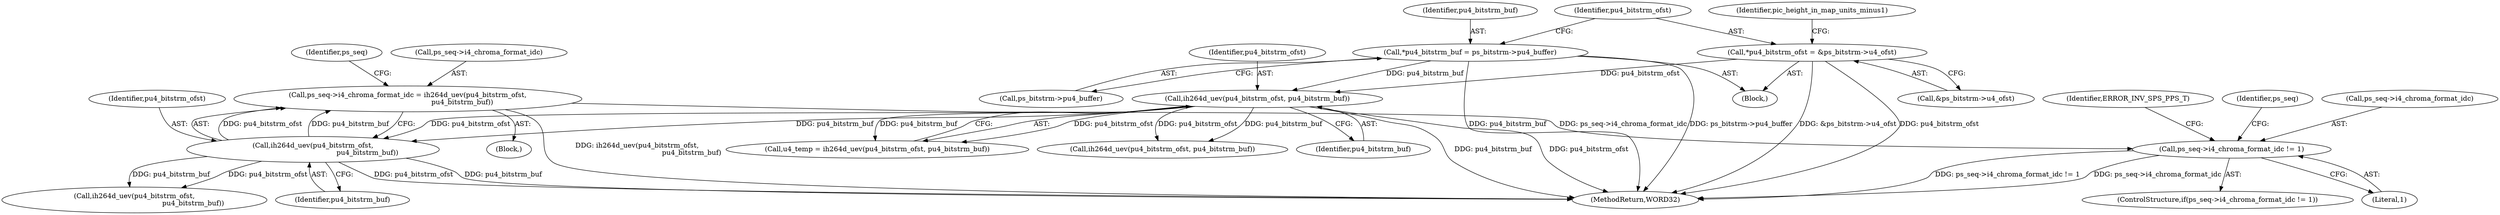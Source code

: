 digraph "0_Android_42cf02965b11c397dd37a0063e683cef005bc0ae@pointer" {
"1000418" [label="(Call,ps_seq->i4_chroma_format_idc = ih264d_uev(pu4_bitstrm_ofst,\n                                                  pu4_bitstrm_buf))"];
"1000422" [label="(Call,ih264d_uev(pu4_bitstrm_ofst,\n                                                  pu4_bitstrm_buf))"];
"1000299" [label="(Call,ih264d_uev(pu4_bitstrm_ofst, pu4_bitstrm_buf))"];
"1000183" [label="(Call,*pu4_bitstrm_ofst = &ps_bitstrm->u4_ofst)"];
"1000177" [label="(Call,*pu4_bitstrm_buf = ps_bitstrm->pu4_buffer)"];
"1000426" [label="(Call,ps_seq->i4_chroma_format_idc != 1)"];
"1000177" [label="(Call,*pu4_bitstrm_buf = ps_bitstrm->pu4_buffer)"];
"1000417" [label="(Block,)"];
"1000166" [label="(Block,)"];
"1000427" [label="(Call,ps_seq->i4_chroma_format_idc)"];
"1000178" [label="(Identifier,pu4_bitstrm_buf)"];
"1000438" [label="(Call,ih264d_uev(pu4_bitstrm_ofst,\n                                                      pu4_bitstrm_buf))"];
"1000418" [label="(Call,ps_seq->i4_chroma_format_idc = ih264d_uev(pu4_bitstrm_ofst,\n                                                  pu4_bitstrm_buf))"];
"1001477" [label="(MethodReturn,WORD32)"];
"1000423" [label="(Identifier,pu4_bitstrm_ofst)"];
"1000184" [label="(Identifier,pu4_bitstrm_ofst)"];
"1000299" [label="(Call,ih264d_uev(pu4_bitstrm_ofst, pu4_bitstrm_buf))"];
"1000424" [label="(Identifier,pu4_bitstrm_buf)"];
"1000197" [label="(Identifier,pic_height_in_map_units_minus1)"];
"1000419" [label="(Call,ps_seq->i4_chroma_format_idc)"];
"1000425" [label="(ControlStructure,if(ps_seq->i4_chroma_format_idc != 1))"];
"1000297" [label="(Call,u4_temp = ih264d_uev(pu4_bitstrm_ofst, pu4_bitstrm_buf))"];
"1000433" [label="(Identifier,ERROR_INV_SPS_PPS_T)"];
"1000301" [label="(Identifier,pu4_bitstrm_buf)"];
"1000300" [label="(Identifier,pu4_bitstrm_ofst)"];
"1000569" [label="(Call,ih264d_uev(pu4_bitstrm_ofst, pu4_bitstrm_buf))"];
"1000183" [label="(Call,*pu4_bitstrm_ofst = &ps_bitstrm->u4_ofst)"];
"1000426" [label="(Call,ps_seq->i4_chroma_format_idc != 1)"];
"1000422" [label="(Call,ih264d_uev(pu4_bitstrm_ofst,\n                                                  pu4_bitstrm_buf))"];
"1000436" [label="(Identifier,ps_seq)"];
"1000185" [label="(Call,&ps_bitstrm->u4_ofst)"];
"1000428" [label="(Identifier,ps_seq)"];
"1000430" [label="(Literal,1)"];
"1000179" [label="(Call,ps_bitstrm->pu4_buffer)"];
"1000418" -> "1000417"  [label="AST: "];
"1000418" -> "1000422"  [label="CFG: "];
"1000419" -> "1000418"  [label="AST: "];
"1000422" -> "1000418"  [label="AST: "];
"1000428" -> "1000418"  [label="CFG: "];
"1000418" -> "1001477"  [label="DDG: ih264d_uev(pu4_bitstrm_ofst,\n                                                  pu4_bitstrm_buf)"];
"1000422" -> "1000418"  [label="DDG: pu4_bitstrm_ofst"];
"1000422" -> "1000418"  [label="DDG: pu4_bitstrm_buf"];
"1000418" -> "1000426"  [label="DDG: ps_seq->i4_chroma_format_idc"];
"1000422" -> "1000424"  [label="CFG: "];
"1000423" -> "1000422"  [label="AST: "];
"1000424" -> "1000422"  [label="AST: "];
"1000422" -> "1001477"  [label="DDG: pu4_bitstrm_ofst"];
"1000422" -> "1001477"  [label="DDG: pu4_bitstrm_buf"];
"1000299" -> "1000422"  [label="DDG: pu4_bitstrm_ofst"];
"1000299" -> "1000422"  [label="DDG: pu4_bitstrm_buf"];
"1000422" -> "1000438"  [label="DDG: pu4_bitstrm_ofst"];
"1000422" -> "1000438"  [label="DDG: pu4_bitstrm_buf"];
"1000299" -> "1000297"  [label="AST: "];
"1000299" -> "1000301"  [label="CFG: "];
"1000300" -> "1000299"  [label="AST: "];
"1000301" -> "1000299"  [label="AST: "];
"1000297" -> "1000299"  [label="CFG: "];
"1000299" -> "1001477"  [label="DDG: pu4_bitstrm_buf"];
"1000299" -> "1001477"  [label="DDG: pu4_bitstrm_ofst"];
"1000299" -> "1000297"  [label="DDG: pu4_bitstrm_ofst"];
"1000299" -> "1000297"  [label="DDG: pu4_bitstrm_buf"];
"1000183" -> "1000299"  [label="DDG: pu4_bitstrm_ofst"];
"1000177" -> "1000299"  [label="DDG: pu4_bitstrm_buf"];
"1000299" -> "1000569"  [label="DDG: pu4_bitstrm_ofst"];
"1000299" -> "1000569"  [label="DDG: pu4_bitstrm_buf"];
"1000183" -> "1000166"  [label="AST: "];
"1000183" -> "1000185"  [label="CFG: "];
"1000184" -> "1000183"  [label="AST: "];
"1000185" -> "1000183"  [label="AST: "];
"1000197" -> "1000183"  [label="CFG: "];
"1000183" -> "1001477"  [label="DDG: &ps_bitstrm->u4_ofst"];
"1000183" -> "1001477"  [label="DDG: pu4_bitstrm_ofst"];
"1000177" -> "1000166"  [label="AST: "];
"1000177" -> "1000179"  [label="CFG: "];
"1000178" -> "1000177"  [label="AST: "];
"1000179" -> "1000177"  [label="AST: "];
"1000184" -> "1000177"  [label="CFG: "];
"1000177" -> "1001477"  [label="DDG: pu4_bitstrm_buf"];
"1000177" -> "1001477"  [label="DDG: ps_bitstrm->pu4_buffer"];
"1000426" -> "1000425"  [label="AST: "];
"1000426" -> "1000430"  [label="CFG: "];
"1000427" -> "1000426"  [label="AST: "];
"1000430" -> "1000426"  [label="AST: "];
"1000433" -> "1000426"  [label="CFG: "];
"1000436" -> "1000426"  [label="CFG: "];
"1000426" -> "1001477"  [label="DDG: ps_seq->i4_chroma_format_idc"];
"1000426" -> "1001477"  [label="DDG: ps_seq->i4_chroma_format_idc != 1"];
}
